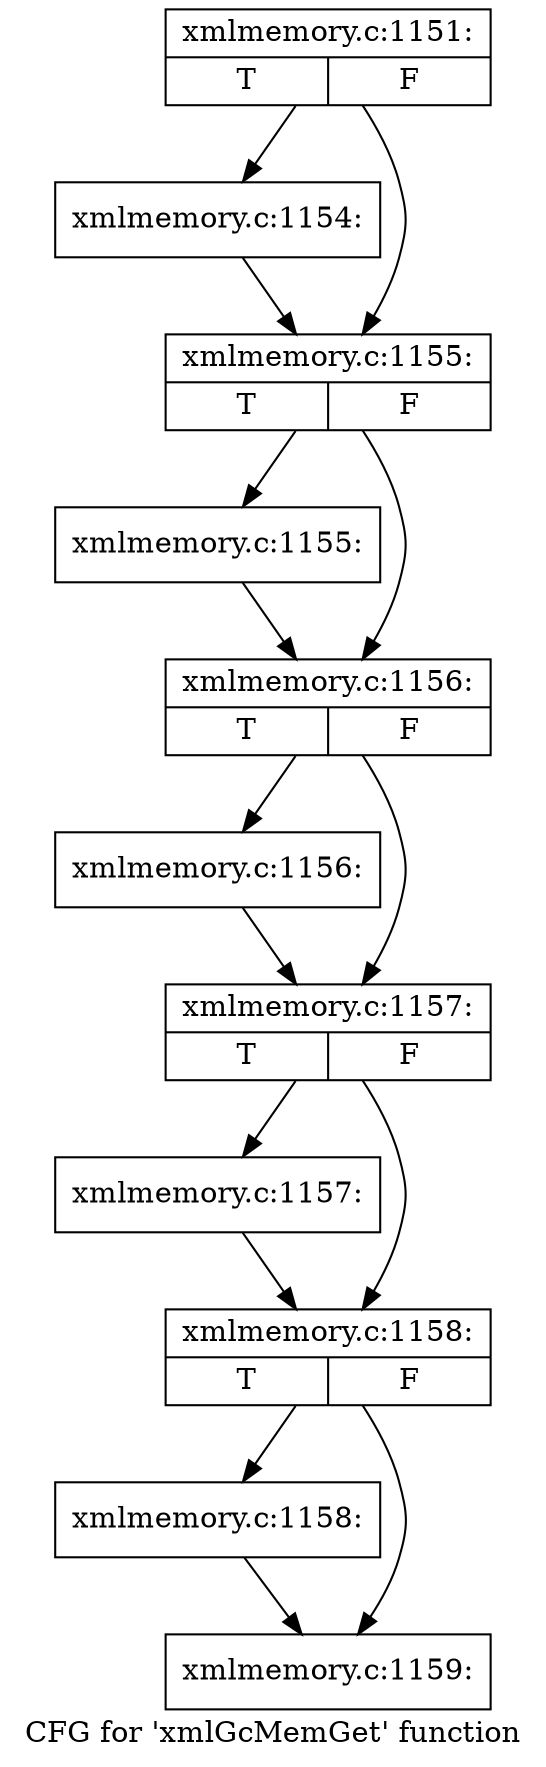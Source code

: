 digraph "CFG for 'xmlGcMemGet' function" {
	label="CFG for 'xmlGcMemGet' function";

	Node0x5650c3f1f9b0 [shape=record,label="{xmlmemory.c:1151:|{<s0>T|<s1>F}}"];
	Node0x5650c3f1f9b0 -> Node0x5650c3f21b20;
	Node0x5650c3f1f9b0 -> Node0x5650c3f21b70;
	Node0x5650c3f21b20 [shape=record,label="{xmlmemory.c:1154:}"];
	Node0x5650c3f21b20 -> Node0x5650c3f21b70;
	Node0x5650c3f21b70 [shape=record,label="{xmlmemory.c:1155:|{<s0>T|<s1>F}}"];
	Node0x5650c3f21b70 -> Node0x5650c3f22090;
	Node0x5650c3f21b70 -> Node0x5650c3f220e0;
	Node0x5650c3f22090 [shape=record,label="{xmlmemory.c:1155:}"];
	Node0x5650c3f22090 -> Node0x5650c3f220e0;
	Node0x5650c3f220e0 [shape=record,label="{xmlmemory.c:1156:|{<s0>T|<s1>F}}"];
	Node0x5650c3f220e0 -> Node0x5650c3f22660;
	Node0x5650c3f220e0 -> Node0x5650c3f226b0;
	Node0x5650c3f22660 [shape=record,label="{xmlmemory.c:1156:}"];
	Node0x5650c3f22660 -> Node0x5650c3f226b0;
	Node0x5650c3f226b0 [shape=record,label="{xmlmemory.c:1157:|{<s0>T|<s1>F}}"];
	Node0x5650c3f226b0 -> Node0x5650c3f22c30;
	Node0x5650c3f226b0 -> Node0x5650c3f22c80;
	Node0x5650c3f22c30 [shape=record,label="{xmlmemory.c:1157:}"];
	Node0x5650c3f22c30 -> Node0x5650c3f22c80;
	Node0x5650c3f22c80 [shape=record,label="{xmlmemory.c:1158:|{<s0>T|<s1>F}}"];
	Node0x5650c3f22c80 -> Node0x5650c3f23200;
	Node0x5650c3f22c80 -> Node0x5650c3f23250;
	Node0x5650c3f23200 [shape=record,label="{xmlmemory.c:1158:}"];
	Node0x5650c3f23200 -> Node0x5650c3f23250;
	Node0x5650c3f23250 [shape=record,label="{xmlmemory.c:1159:}"];
}
